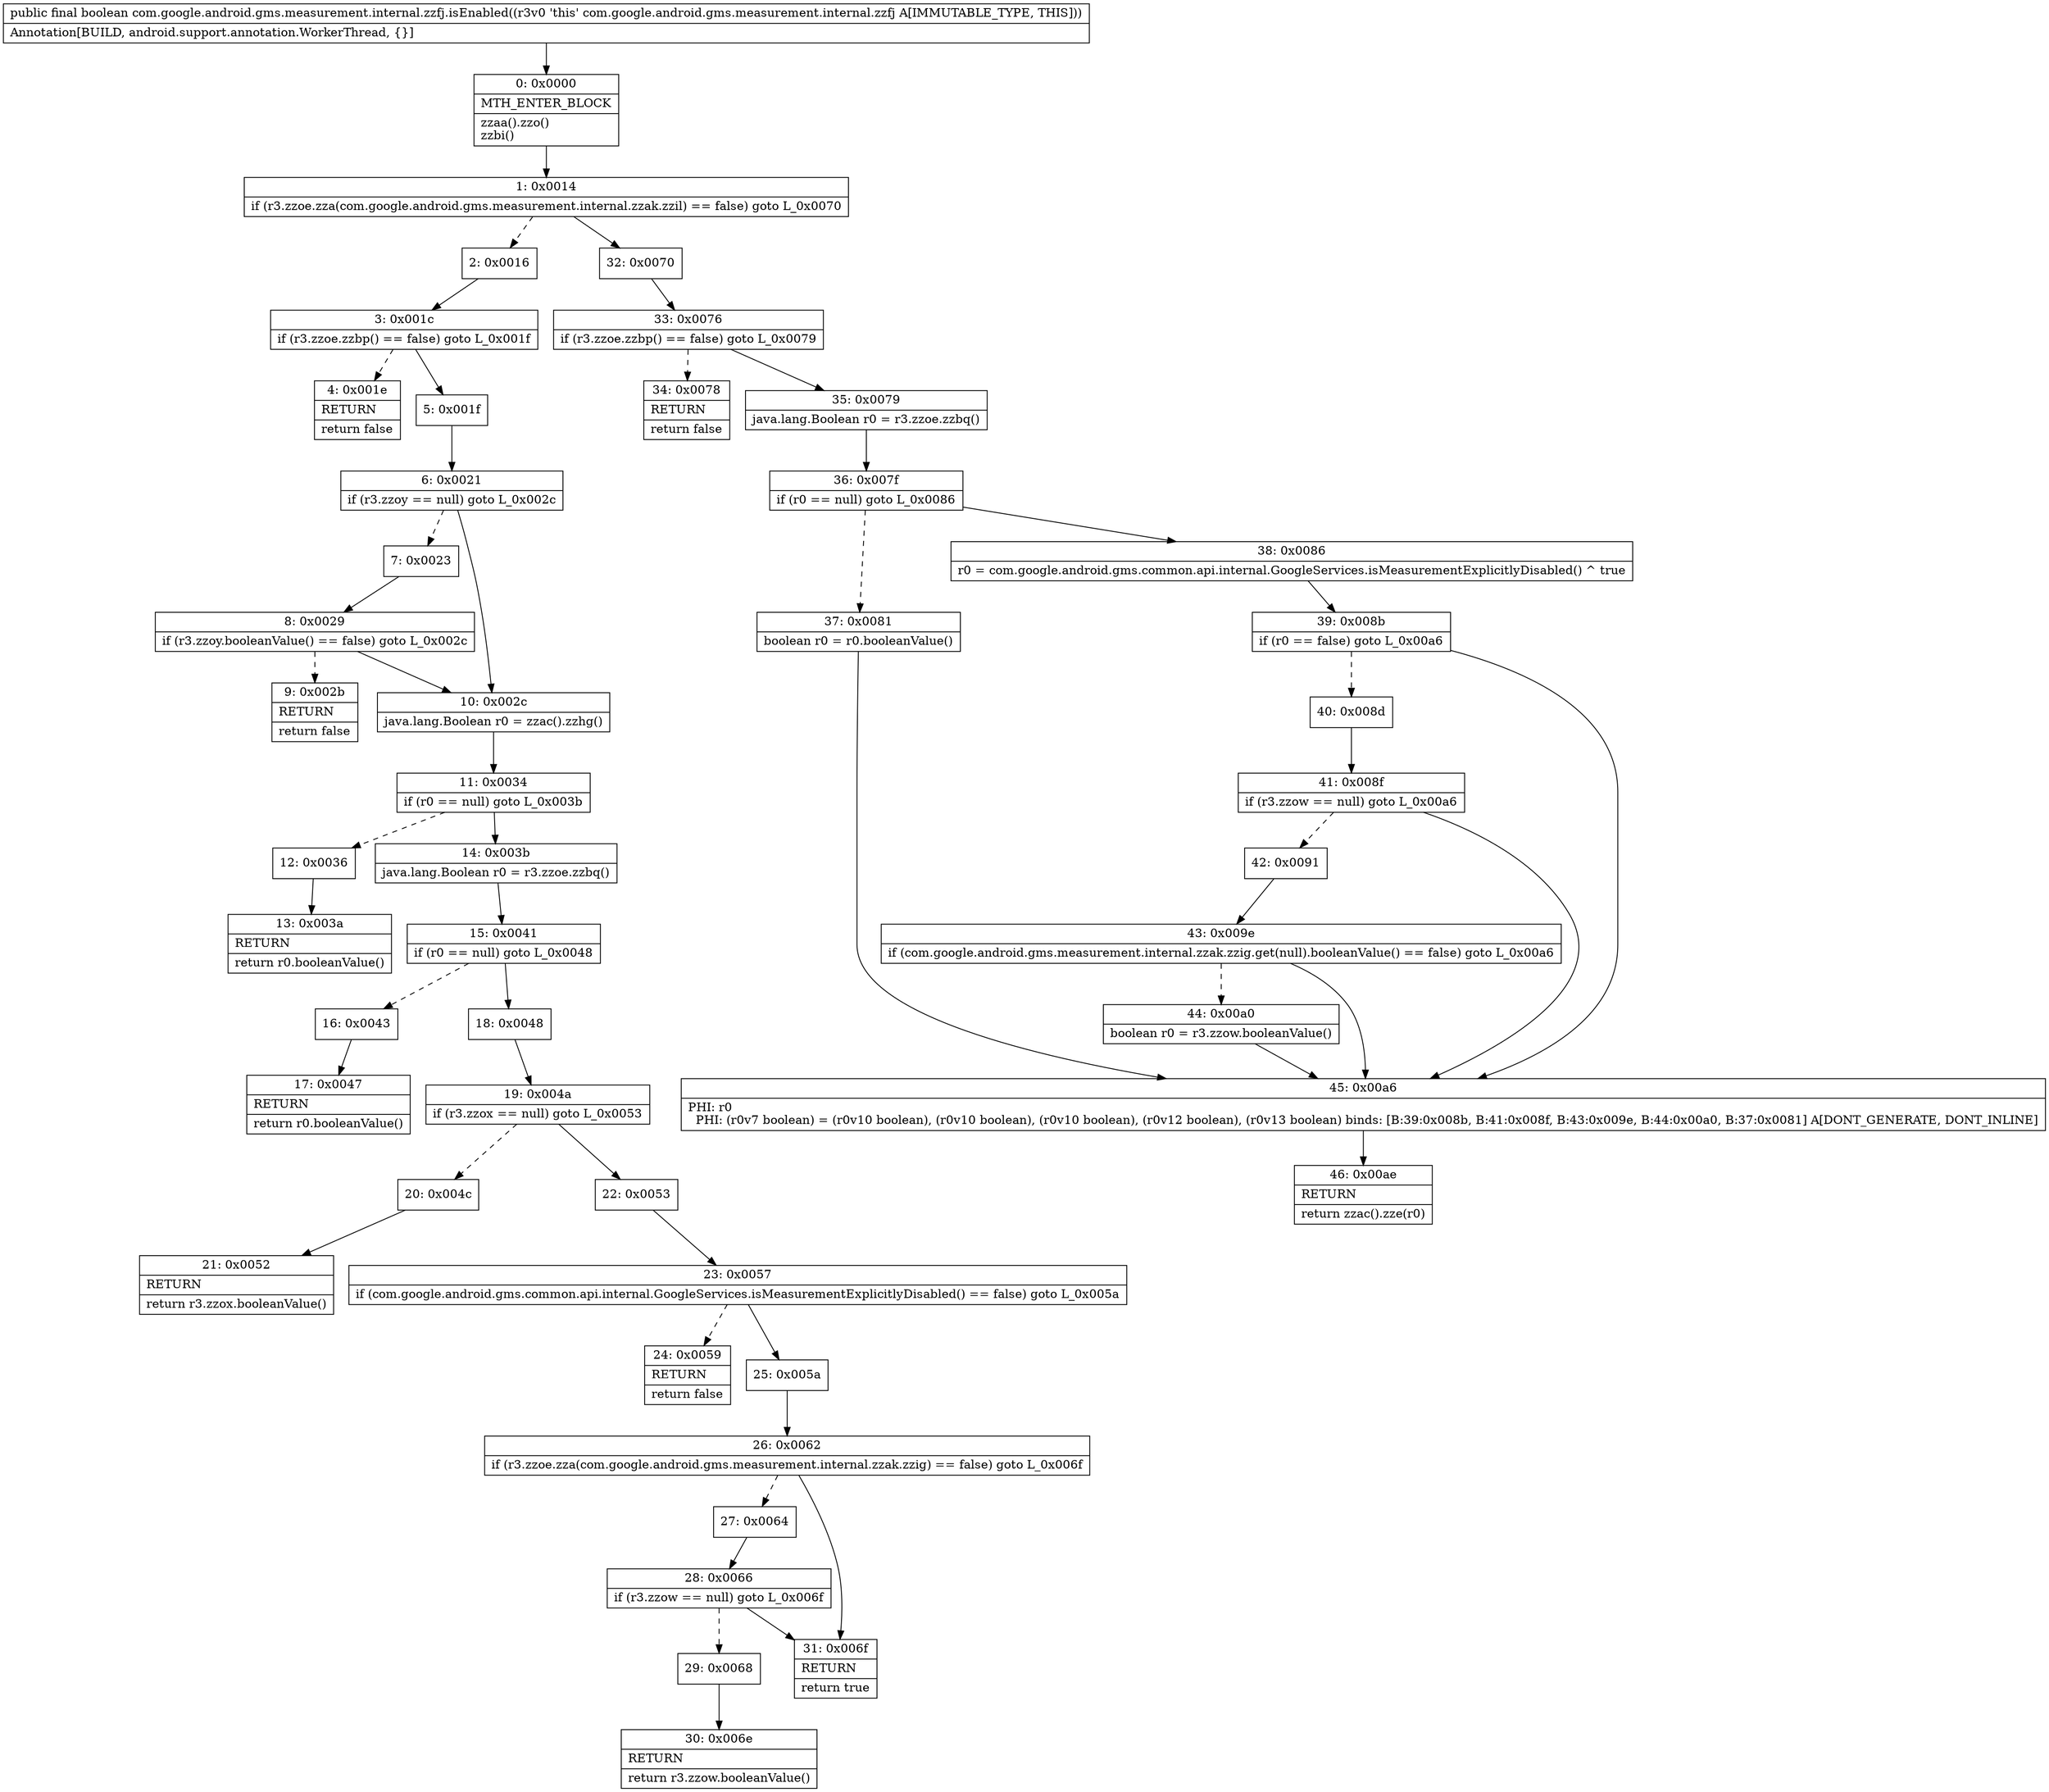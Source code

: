 digraph "CFG forcom.google.android.gms.measurement.internal.zzfj.isEnabled()Z" {
Node_0 [shape=record,label="{0\:\ 0x0000|MTH_ENTER_BLOCK\l|zzaa().zzo()\lzzbi()\l}"];
Node_1 [shape=record,label="{1\:\ 0x0014|if (r3.zzoe.zza(com.google.android.gms.measurement.internal.zzak.zzil) == false) goto L_0x0070\l}"];
Node_2 [shape=record,label="{2\:\ 0x0016}"];
Node_3 [shape=record,label="{3\:\ 0x001c|if (r3.zzoe.zzbp() == false) goto L_0x001f\l}"];
Node_4 [shape=record,label="{4\:\ 0x001e|RETURN\l|return false\l}"];
Node_5 [shape=record,label="{5\:\ 0x001f}"];
Node_6 [shape=record,label="{6\:\ 0x0021|if (r3.zzoy == null) goto L_0x002c\l}"];
Node_7 [shape=record,label="{7\:\ 0x0023}"];
Node_8 [shape=record,label="{8\:\ 0x0029|if (r3.zzoy.booleanValue() == false) goto L_0x002c\l}"];
Node_9 [shape=record,label="{9\:\ 0x002b|RETURN\l|return false\l}"];
Node_10 [shape=record,label="{10\:\ 0x002c|java.lang.Boolean r0 = zzac().zzhg()\l}"];
Node_11 [shape=record,label="{11\:\ 0x0034|if (r0 == null) goto L_0x003b\l}"];
Node_12 [shape=record,label="{12\:\ 0x0036}"];
Node_13 [shape=record,label="{13\:\ 0x003a|RETURN\l|return r0.booleanValue()\l}"];
Node_14 [shape=record,label="{14\:\ 0x003b|java.lang.Boolean r0 = r3.zzoe.zzbq()\l}"];
Node_15 [shape=record,label="{15\:\ 0x0041|if (r0 == null) goto L_0x0048\l}"];
Node_16 [shape=record,label="{16\:\ 0x0043}"];
Node_17 [shape=record,label="{17\:\ 0x0047|RETURN\l|return r0.booleanValue()\l}"];
Node_18 [shape=record,label="{18\:\ 0x0048}"];
Node_19 [shape=record,label="{19\:\ 0x004a|if (r3.zzox == null) goto L_0x0053\l}"];
Node_20 [shape=record,label="{20\:\ 0x004c}"];
Node_21 [shape=record,label="{21\:\ 0x0052|RETURN\l|return r3.zzox.booleanValue()\l}"];
Node_22 [shape=record,label="{22\:\ 0x0053}"];
Node_23 [shape=record,label="{23\:\ 0x0057|if (com.google.android.gms.common.api.internal.GoogleServices.isMeasurementExplicitlyDisabled() == false) goto L_0x005a\l}"];
Node_24 [shape=record,label="{24\:\ 0x0059|RETURN\l|return false\l}"];
Node_25 [shape=record,label="{25\:\ 0x005a}"];
Node_26 [shape=record,label="{26\:\ 0x0062|if (r3.zzoe.zza(com.google.android.gms.measurement.internal.zzak.zzig) == false) goto L_0x006f\l}"];
Node_27 [shape=record,label="{27\:\ 0x0064}"];
Node_28 [shape=record,label="{28\:\ 0x0066|if (r3.zzow == null) goto L_0x006f\l}"];
Node_29 [shape=record,label="{29\:\ 0x0068}"];
Node_30 [shape=record,label="{30\:\ 0x006e|RETURN\l|return r3.zzow.booleanValue()\l}"];
Node_31 [shape=record,label="{31\:\ 0x006f|RETURN\l|return true\l}"];
Node_32 [shape=record,label="{32\:\ 0x0070}"];
Node_33 [shape=record,label="{33\:\ 0x0076|if (r3.zzoe.zzbp() == false) goto L_0x0079\l}"];
Node_34 [shape=record,label="{34\:\ 0x0078|RETURN\l|return false\l}"];
Node_35 [shape=record,label="{35\:\ 0x0079|java.lang.Boolean r0 = r3.zzoe.zzbq()\l}"];
Node_36 [shape=record,label="{36\:\ 0x007f|if (r0 == null) goto L_0x0086\l}"];
Node_37 [shape=record,label="{37\:\ 0x0081|boolean r0 = r0.booleanValue()\l}"];
Node_38 [shape=record,label="{38\:\ 0x0086|r0 = com.google.android.gms.common.api.internal.GoogleServices.isMeasurementExplicitlyDisabled() ^ true\l}"];
Node_39 [shape=record,label="{39\:\ 0x008b|if (r0 == false) goto L_0x00a6\l}"];
Node_40 [shape=record,label="{40\:\ 0x008d}"];
Node_41 [shape=record,label="{41\:\ 0x008f|if (r3.zzow == null) goto L_0x00a6\l}"];
Node_42 [shape=record,label="{42\:\ 0x0091}"];
Node_43 [shape=record,label="{43\:\ 0x009e|if (com.google.android.gms.measurement.internal.zzak.zzig.get(null).booleanValue() == false) goto L_0x00a6\l}"];
Node_44 [shape=record,label="{44\:\ 0x00a0|boolean r0 = r3.zzow.booleanValue()\l}"];
Node_45 [shape=record,label="{45\:\ 0x00a6|PHI: r0 \l  PHI: (r0v7 boolean) = (r0v10 boolean), (r0v10 boolean), (r0v10 boolean), (r0v12 boolean), (r0v13 boolean) binds: [B:39:0x008b, B:41:0x008f, B:43:0x009e, B:44:0x00a0, B:37:0x0081] A[DONT_GENERATE, DONT_INLINE]\l}"];
Node_46 [shape=record,label="{46\:\ 0x00ae|RETURN\l|return zzac().zze(r0)\l}"];
MethodNode[shape=record,label="{public final boolean com.google.android.gms.measurement.internal.zzfj.isEnabled((r3v0 'this' com.google.android.gms.measurement.internal.zzfj A[IMMUTABLE_TYPE, THIS]))  | Annotation[BUILD, android.support.annotation.WorkerThread, \{\}]\l}"];
MethodNode -> Node_0;
Node_0 -> Node_1;
Node_1 -> Node_2[style=dashed];
Node_1 -> Node_32;
Node_2 -> Node_3;
Node_3 -> Node_4[style=dashed];
Node_3 -> Node_5;
Node_5 -> Node_6;
Node_6 -> Node_7[style=dashed];
Node_6 -> Node_10;
Node_7 -> Node_8;
Node_8 -> Node_9[style=dashed];
Node_8 -> Node_10;
Node_10 -> Node_11;
Node_11 -> Node_12[style=dashed];
Node_11 -> Node_14;
Node_12 -> Node_13;
Node_14 -> Node_15;
Node_15 -> Node_16[style=dashed];
Node_15 -> Node_18;
Node_16 -> Node_17;
Node_18 -> Node_19;
Node_19 -> Node_20[style=dashed];
Node_19 -> Node_22;
Node_20 -> Node_21;
Node_22 -> Node_23;
Node_23 -> Node_24[style=dashed];
Node_23 -> Node_25;
Node_25 -> Node_26;
Node_26 -> Node_27[style=dashed];
Node_26 -> Node_31;
Node_27 -> Node_28;
Node_28 -> Node_29[style=dashed];
Node_28 -> Node_31;
Node_29 -> Node_30;
Node_32 -> Node_33;
Node_33 -> Node_34[style=dashed];
Node_33 -> Node_35;
Node_35 -> Node_36;
Node_36 -> Node_37[style=dashed];
Node_36 -> Node_38;
Node_37 -> Node_45;
Node_38 -> Node_39;
Node_39 -> Node_40[style=dashed];
Node_39 -> Node_45;
Node_40 -> Node_41;
Node_41 -> Node_42[style=dashed];
Node_41 -> Node_45;
Node_42 -> Node_43;
Node_43 -> Node_44[style=dashed];
Node_43 -> Node_45;
Node_44 -> Node_45;
Node_45 -> Node_46;
}

